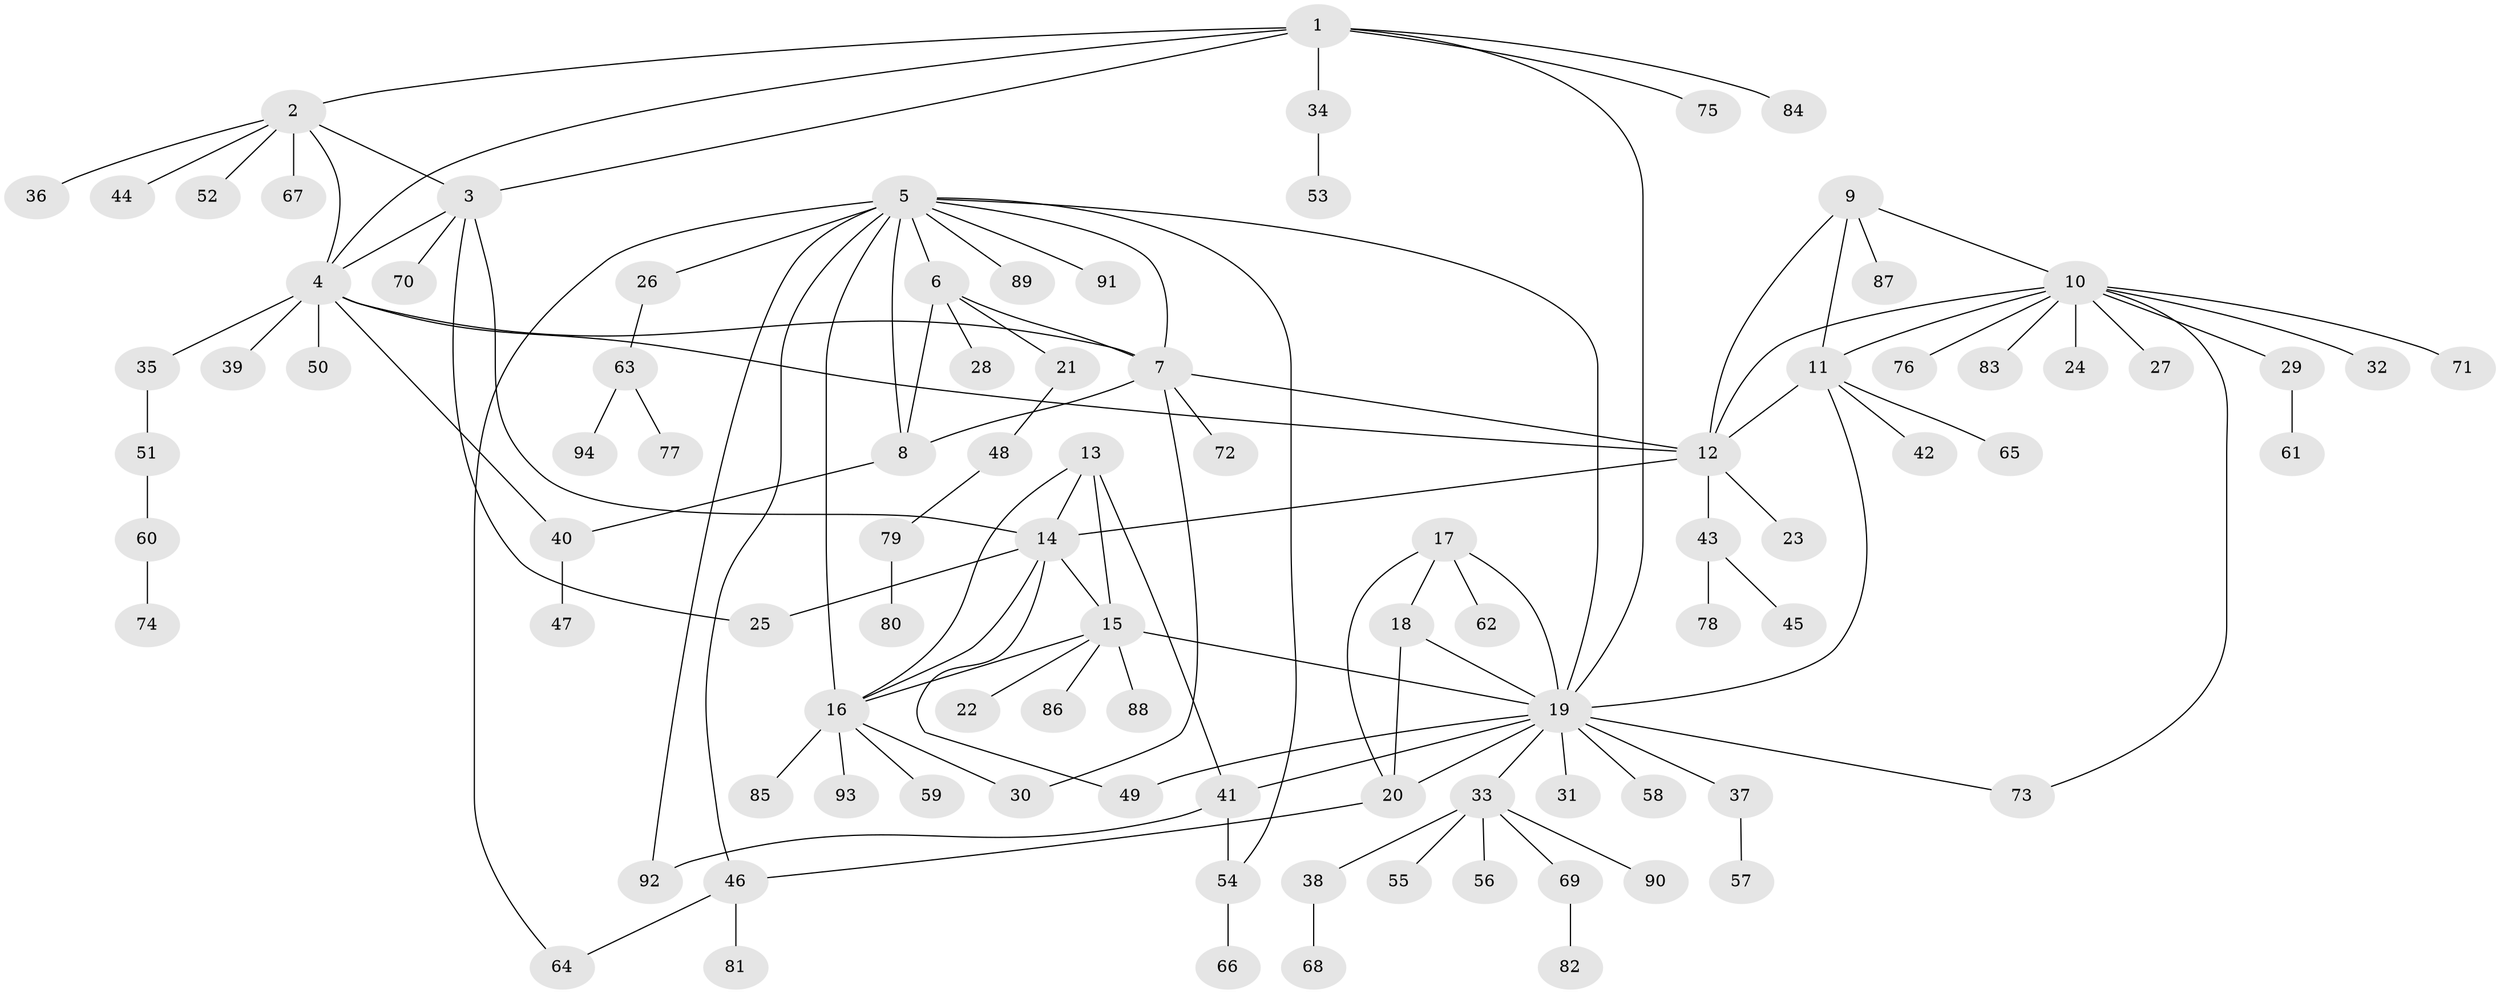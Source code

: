 // Generated by graph-tools (version 1.1) at 2025/54/03/09/25 04:54:38]
// undirected, 94 vertices, 124 edges
graph export_dot {
graph [start="1"]
  node [color=gray90,style=filled];
  1;
  2;
  3;
  4;
  5;
  6;
  7;
  8;
  9;
  10;
  11;
  12;
  13;
  14;
  15;
  16;
  17;
  18;
  19;
  20;
  21;
  22;
  23;
  24;
  25;
  26;
  27;
  28;
  29;
  30;
  31;
  32;
  33;
  34;
  35;
  36;
  37;
  38;
  39;
  40;
  41;
  42;
  43;
  44;
  45;
  46;
  47;
  48;
  49;
  50;
  51;
  52;
  53;
  54;
  55;
  56;
  57;
  58;
  59;
  60;
  61;
  62;
  63;
  64;
  65;
  66;
  67;
  68;
  69;
  70;
  71;
  72;
  73;
  74;
  75;
  76;
  77;
  78;
  79;
  80;
  81;
  82;
  83;
  84;
  85;
  86;
  87;
  88;
  89;
  90;
  91;
  92;
  93;
  94;
  1 -- 2;
  1 -- 3;
  1 -- 4;
  1 -- 19;
  1 -- 34;
  1 -- 75;
  1 -- 84;
  2 -- 3;
  2 -- 4;
  2 -- 36;
  2 -- 44;
  2 -- 52;
  2 -- 67;
  3 -- 4;
  3 -- 14;
  3 -- 25;
  3 -- 70;
  4 -- 7;
  4 -- 12;
  4 -- 35;
  4 -- 39;
  4 -- 40;
  4 -- 50;
  5 -- 6;
  5 -- 7;
  5 -- 8;
  5 -- 16;
  5 -- 19;
  5 -- 26;
  5 -- 46;
  5 -- 54;
  5 -- 64;
  5 -- 89;
  5 -- 91;
  5 -- 92;
  6 -- 7;
  6 -- 8;
  6 -- 21;
  6 -- 28;
  7 -- 8;
  7 -- 12;
  7 -- 30;
  7 -- 72;
  8 -- 40;
  9 -- 10;
  9 -- 11;
  9 -- 12;
  9 -- 87;
  10 -- 11;
  10 -- 12;
  10 -- 24;
  10 -- 27;
  10 -- 29;
  10 -- 32;
  10 -- 71;
  10 -- 73;
  10 -- 76;
  10 -- 83;
  11 -- 12;
  11 -- 19;
  11 -- 42;
  11 -- 65;
  12 -- 14;
  12 -- 23;
  12 -- 43;
  13 -- 14;
  13 -- 15;
  13 -- 16;
  13 -- 41;
  14 -- 15;
  14 -- 16;
  14 -- 25;
  14 -- 49;
  15 -- 16;
  15 -- 19;
  15 -- 22;
  15 -- 86;
  15 -- 88;
  16 -- 30;
  16 -- 59;
  16 -- 85;
  16 -- 93;
  17 -- 18;
  17 -- 19;
  17 -- 20;
  17 -- 62;
  18 -- 19;
  18 -- 20;
  19 -- 20;
  19 -- 31;
  19 -- 33;
  19 -- 37;
  19 -- 41;
  19 -- 49;
  19 -- 58;
  19 -- 73;
  20 -- 46;
  21 -- 48;
  26 -- 63;
  29 -- 61;
  33 -- 38;
  33 -- 55;
  33 -- 56;
  33 -- 69;
  33 -- 90;
  34 -- 53;
  35 -- 51;
  37 -- 57;
  38 -- 68;
  40 -- 47;
  41 -- 54;
  41 -- 92;
  43 -- 45;
  43 -- 78;
  46 -- 64;
  46 -- 81;
  48 -- 79;
  51 -- 60;
  54 -- 66;
  60 -- 74;
  63 -- 77;
  63 -- 94;
  69 -- 82;
  79 -- 80;
}
